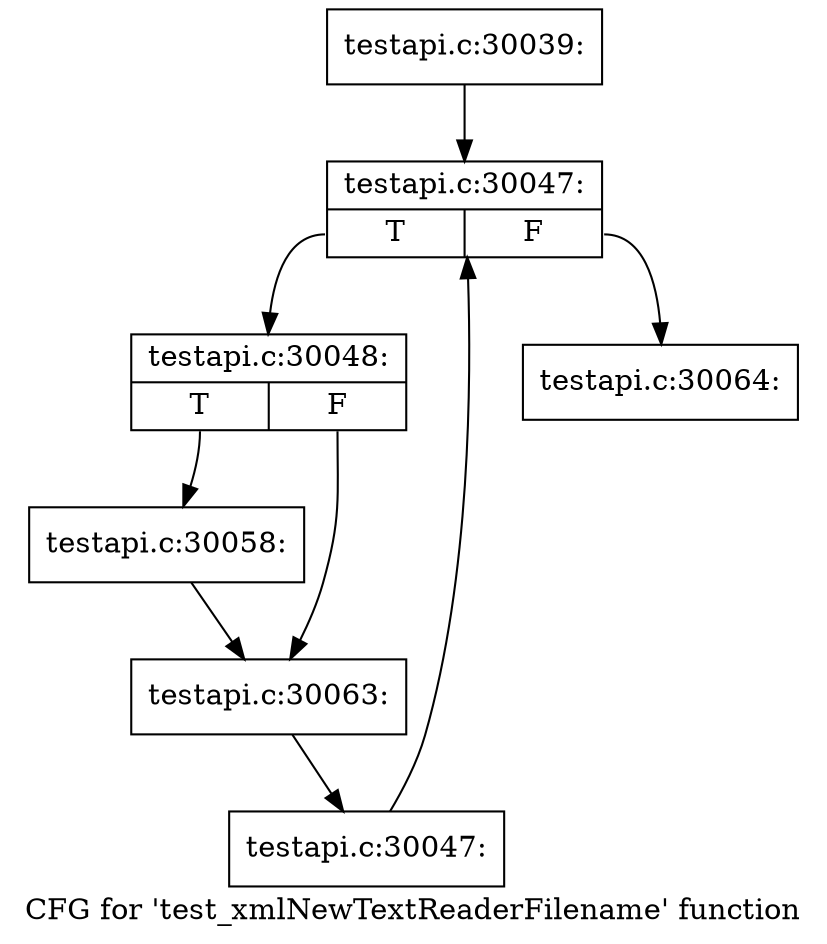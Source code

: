 digraph "CFG for 'test_xmlNewTextReaderFilename' function" {
	label="CFG for 'test_xmlNewTextReaderFilename' function";

	Node0x50eeac0 [shape=record,label="{testapi.c:30039:}"];
	Node0x50eeac0 -> Node0x50ef850;
	Node0x50ef850 [shape=record,label="{testapi.c:30047:|{<s0>T|<s1>F}}"];
	Node0x50ef850:s0 -> Node0x50efb30;
	Node0x50ef850:s1 -> Node0x50ef6b0;
	Node0x50efb30 [shape=record,label="{testapi.c:30048:|{<s0>T|<s1>F}}"];
	Node0x50efb30:s0 -> Node0x50f0a00;
	Node0x50efb30:s1 -> Node0x50f0d30;
	Node0x50f0a00 [shape=record,label="{testapi.c:30058:}"];
	Node0x50f0a00 -> Node0x50f0d30;
	Node0x50f0d30 [shape=record,label="{testapi.c:30063:}"];
	Node0x50f0d30 -> Node0x50efaa0;
	Node0x50efaa0 [shape=record,label="{testapi.c:30047:}"];
	Node0x50efaa0 -> Node0x50ef850;
	Node0x50ef6b0 [shape=record,label="{testapi.c:30064:}"];
}
